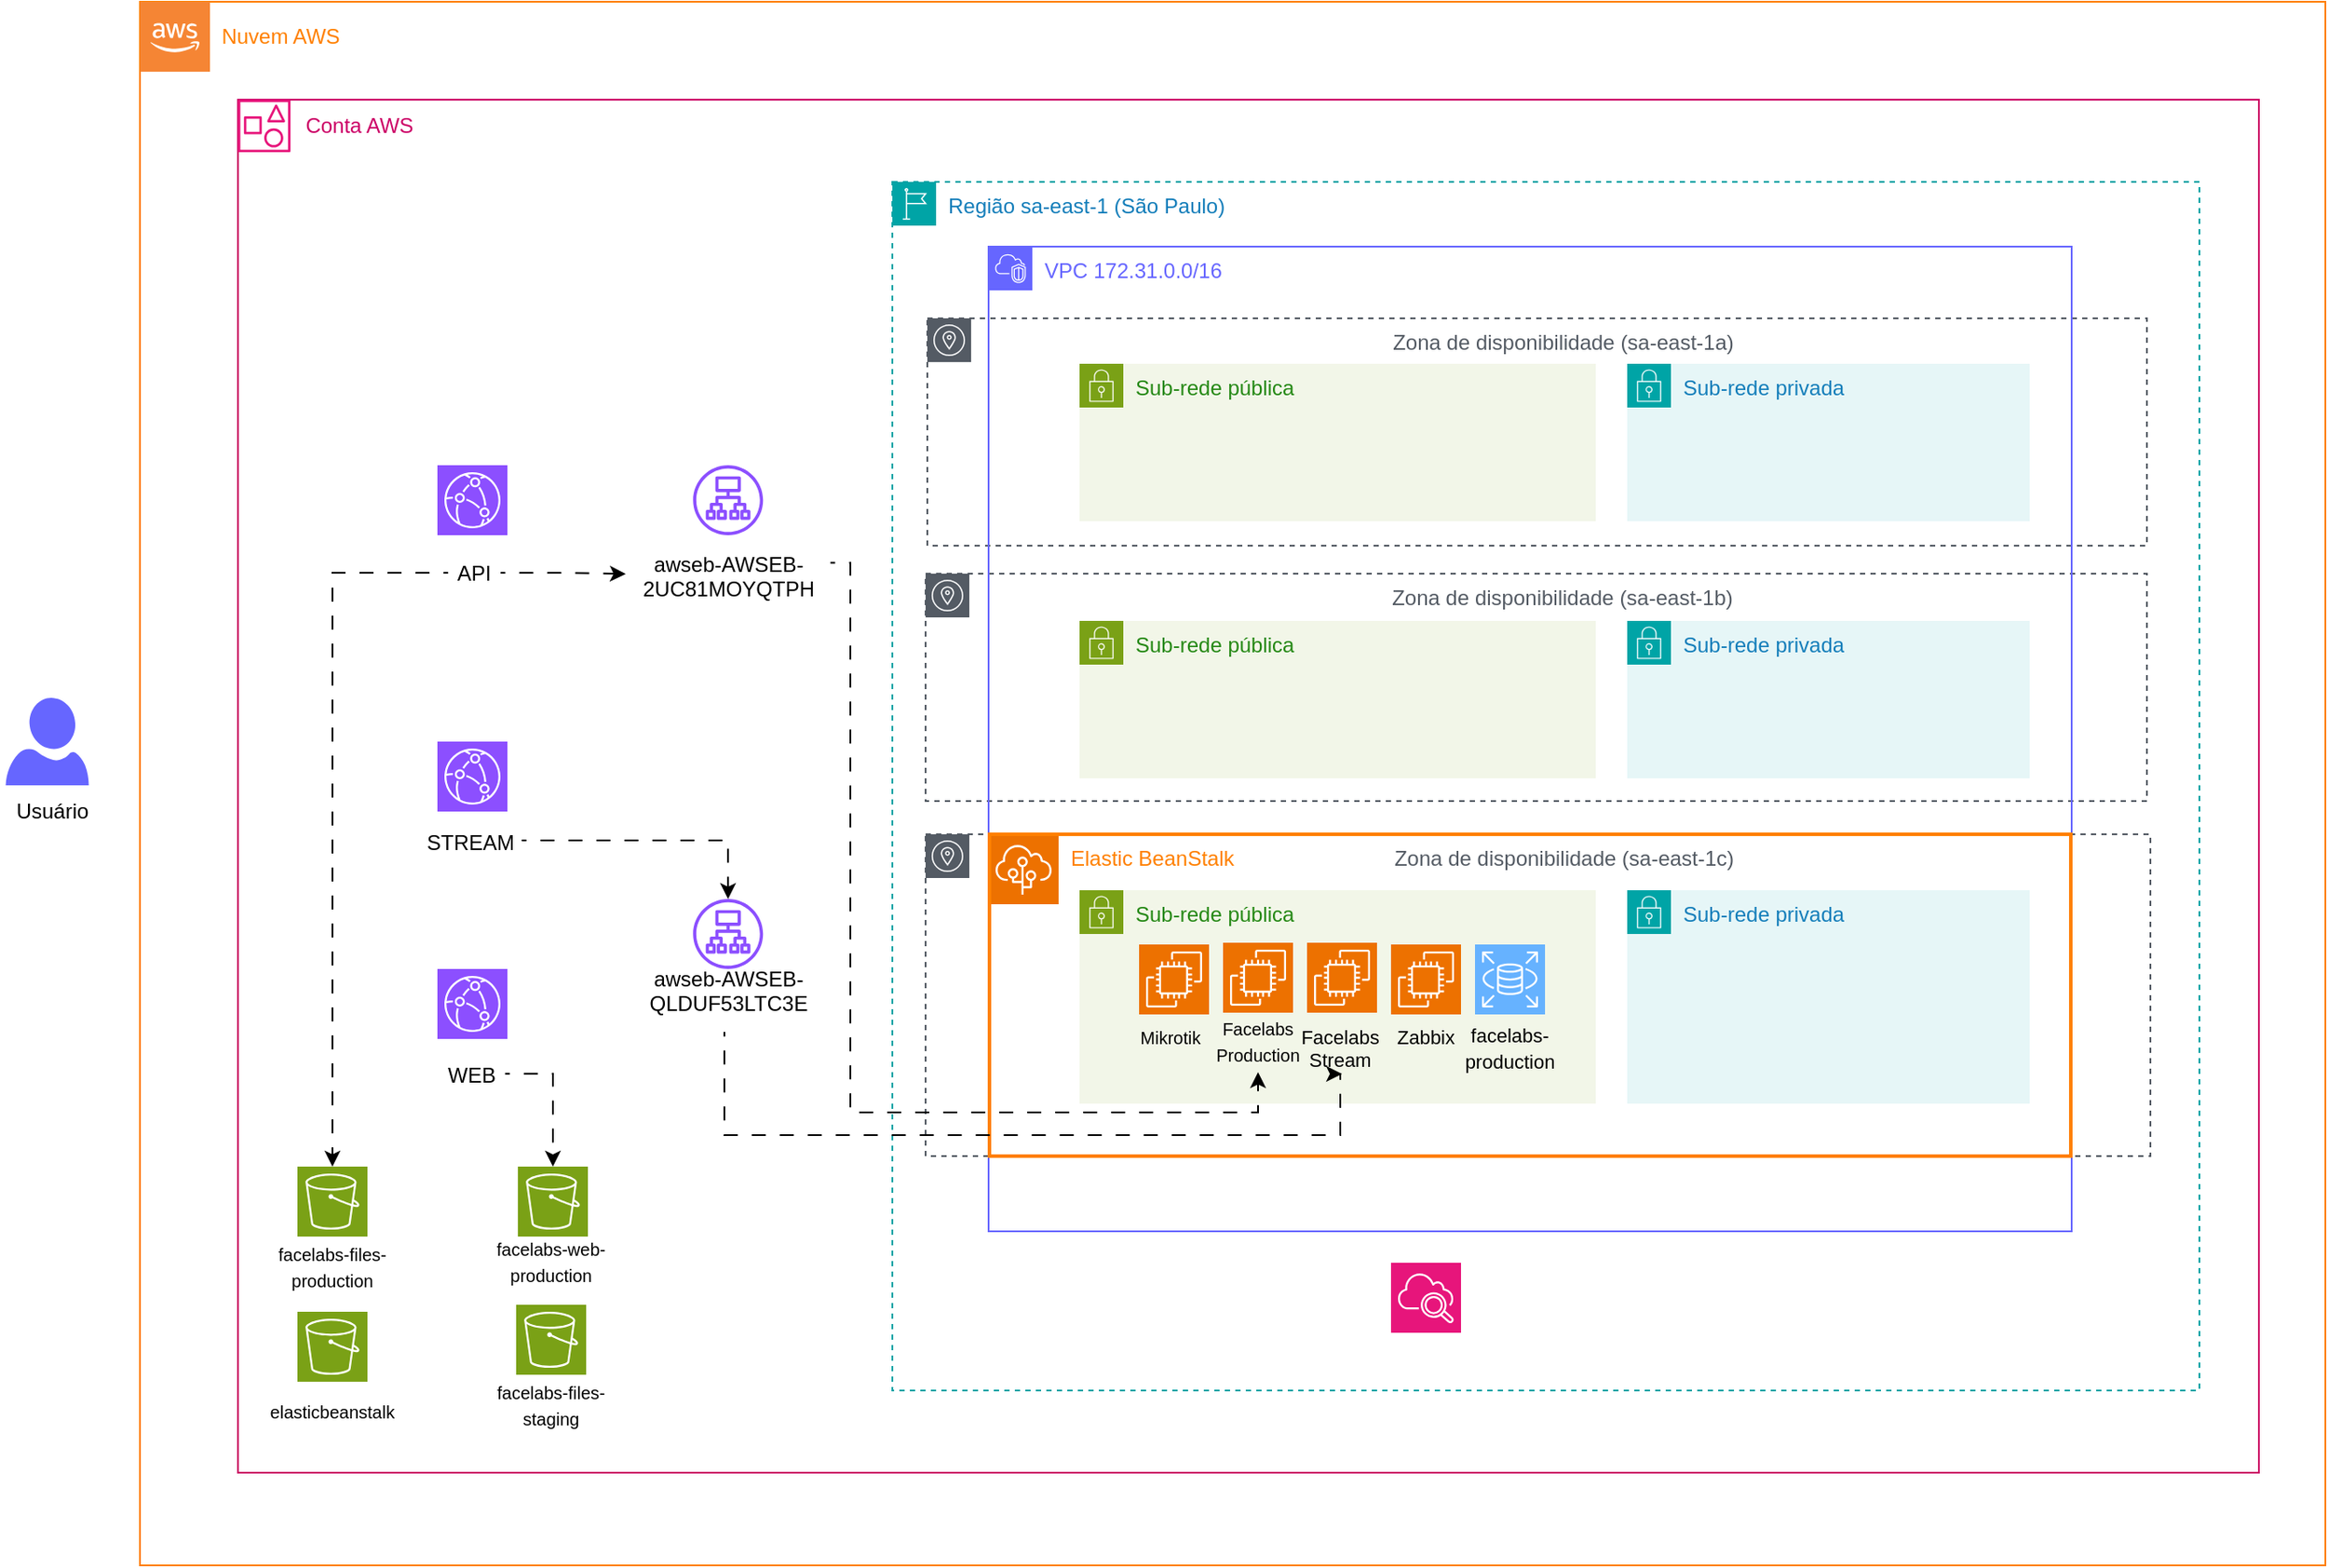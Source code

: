 <mxfile version="24.6.4" type="github">
  <diagram name="Página-1" id="gXSekL606V-6FzGcRwmA">
    <mxGraphModel dx="2138" dy="492" grid="0" gridSize="10" guides="1" tooltips="1" connect="1" arrows="1" fold="1" page="0" pageScale="1" pageWidth="827" pageHeight="1169" math="0" shadow="0">
      <root>
        <mxCell id="0" />
        <mxCell id="1" parent="0" />
        <mxCell id="Dx4xEf_XMYI6rqRvy_fV-3" value="" style="rounded=0;whiteSpace=wrap;html=1;fillColor=none;strokeColor=#FF8000;" parent="1" vertex="1">
          <mxGeometry x="-77" y="798" width="1249" height="894" as="geometry" />
        </mxCell>
        <mxCell id="Dx4xEf_XMYI6rqRvy_fV-6" value="" style="rounded=0;whiteSpace=wrap;html=1;fillColor=none;strokeColor=#CC0066;" parent="1" vertex="1">
          <mxGeometry x="-21" y="854" width="1155" height="785" as="geometry" />
        </mxCell>
        <mxCell id="Dx4xEf_XMYI6rqRvy_fV-1" value="" style="outlineConnect=0;dashed=0;verticalLabelPosition=bottom;verticalAlign=top;align=center;html=1;shape=mxgraph.aws3.cloud_2;fillColor=#F58534;gradientColor=none;" parent="1" vertex="1">
          <mxGeometry x="-77" y="798" width="40" height="40" as="geometry" />
        </mxCell>
        <mxCell id="Dx4xEf_XMYI6rqRvy_fV-4" value="&lt;font color=&quot;#ff8000&quot;&gt;Nuvem AWS&lt;/font&gt;" style="text;html=1;align=center;verticalAlign=middle;whiteSpace=wrap;rounded=0;" parent="1" vertex="1">
          <mxGeometry x="-51" y="803" width="109" height="30" as="geometry" />
        </mxCell>
        <mxCell id="Dx4xEf_XMYI6rqRvy_fV-5" value="" style="sketch=0;outlineConnect=0;fontColor=#232F3E;gradientColor=none;fillColor=#E7157B;strokeColor=none;dashed=0;verticalLabelPosition=bottom;verticalAlign=top;align=center;html=1;fontSize=12;fontStyle=0;aspect=fixed;pointerEvents=1;shape=mxgraph.aws4.organizations_account2;" parent="1" vertex="1">
          <mxGeometry x="-21" y="854" width="30" height="30" as="geometry" />
        </mxCell>
        <mxCell id="Dx4xEf_XMYI6rqRvy_fV-7" value="&lt;font color=&quot;#cc0066&quot;&gt;Conta AWS&lt;/font&gt;" style="text;html=1;align=center;verticalAlign=middle;whiteSpace=wrap;rounded=0;" parent="1" vertex="1">
          <mxGeometry x="-6" y="854" width="109" height="30" as="geometry" />
        </mxCell>
        <mxCell id="Dx4xEf_XMYI6rqRvy_fV-8" value="Região sa-east-1 (São Paulo)" style="points=[[0,0],[0.25,0],[0.5,0],[0.75,0],[1,0],[1,0.25],[1,0.5],[1,0.75],[1,1],[0.75,1],[0.5,1],[0.25,1],[0,1],[0,0.75],[0,0.5],[0,0.25]];outlineConnect=0;gradientColor=none;html=1;whiteSpace=wrap;fontSize=12;fontStyle=0;container=1;pointerEvents=0;collapsible=0;recursiveResize=0;shape=mxgraph.aws4.group;grIcon=mxgraph.aws4.group_region;strokeColor=#00A4A6;fillColor=none;verticalAlign=top;align=left;spacingLeft=30;fontColor=#147EBA;dashed=1;" parent="1" vertex="1">
          <mxGeometry x="353" y="901" width="747" height="691" as="geometry" />
        </mxCell>
        <mxCell id="Dx4xEf_XMYI6rqRvy_fV-9" value="Zona de disponibilidade (sa-east-1a)" style="sketch=0;outlineConnect=0;gradientColor=none;html=1;whiteSpace=wrap;fontSize=12;fontStyle=0;shape=mxgraph.aws4.group;grIcon=mxgraph.aws4.group_availability_zone;strokeColor=#545B64;fillColor=none;verticalAlign=top;align=center;spacingLeft=30;fontColor=#545B64;dashed=1;" parent="Dx4xEf_XMYI6rqRvy_fV-8" vertex="1">
          <mxGeometry x="20" y="78" width="697" height="130" as="geometry" />
        </mxCell>
        <mxCell id="Dx4xEf_XMYI6rqRvy_fV-10" value="Zona de disponibilidade (sa-east-1b)" style="sketch=0;outlineConnect=0;gradientColor=none;html=1;whiteSpace=wrap;fontSize=12;fontStyle=0;shape=mxgraph.aws4.group;grIcon=mxgraph.aws4.group_availability_zone;strokeColor=#545B64;fillColor=none;verticalAlign=top;align=center;spacingLeft=30;fontColor=#545B64;dashed=1;" parent="Dx4xEf_XMYI6rqRvy_fV-8" vertex="1">
          <mxGeometry x="19" y="224" width="698" height="130" as="geometry" />
        </mxCell>
        <mxCell id="Dx4xEf_XMYI6rqRvy_fV-11" value="Zona de disponibilidade (sa-east-1c)" style="sketch=0;outlineConnect=0;gradientColor=none;html=1;whiteSpace=wrap;fontSize=12;fontStyle=0;shape=mxgraph.aws4.group;grIcon=mxgraph.aws4.group_availability_zone;strokeColor=#545B64;fillColor=none;verticalAlign=top;align=center;spacingLeft=30;fontColor=#545B64;dashed=1;" parent="Dx4xEf_XMYI6rqRvy_fV-8" vertex="1">
          <mxGeometry x="19" y="373" width="700" height="184" as="geometry" />
        </mxCell>
        <mxCell id="Dx4xEf_XMYI6rqRvy_fV-13" value="Sub-rede privada" style="points=[[0,0],[0.25,0],[0.5,0],[0.75,0],[1,0],[1,0.25],[1,0.5],[1,0.75],[1,1],[0.75,1],[0.5,1],[0.25,1],[0,1],[0,0.75],[0,0.5],[0,0.25]];outlineConnect=0;gradientColor=none;html=1;whiteSpace=wrap;fontSize=12;fontStyle=0;container=1;pointerEvents=0;collapsible=0;recursiveResize=0;shape=mxgraph.aws4.group;grIcon=mxgraph.aws4.group_security_group;grStroke=0;strokeColor=#00A4A6;fillColor=#E6F6F7;verticalAlign=top;align=left;spacingLeft=30;fontColor=#147EBA;dashed=0;" parent="Dx4xEf_XMYI6rqRvy_fV-8" vertex="1">
          <mxGeometry x="420" y="104" width="230" height="90" as="geometry" />
        </mxCell>
        <mxCell id="Dx4xEf_XMYI6rqRvy_fV-15" value="Sub-rede privada" style="points=[[0,0],[0.25,0],[0.5,0],[0.75,0],[1,0],[1,0.25],[1,0.5],[1,0.75],[1,1],[0.75,1],[0.5,1],[0.25,1],[0,1],[0,0.75],[0,0.5],[0,0.25]];outlineConnect=0;gradientColor=none;html=1;whiteSpace=wrap;fontSize=12;fontStyle=0;container=1;pointerEvents=0;collapsible=0;recursiveResize=0;shape=mxgraph.aws4.group;grIcon=mxgraph.aws4.group_security_group;grStroke=0;strokeColor=#00A4A6;fillColor=#E6F6F7;verticalAlign=top;align=left;spacingLeft=30;fontColor=#147EBA;dashed=0;" parent="Dx4xEf_XMYI6rqRvy_fV-8" vertex="1">
          <mxGeometry x="420" y="251" width="230" height="90" as="geometry" />
        </mxCell>
        <mxCell id="Dx4xEf_XMYI6rqRvy_fV-16" value="Sub-rede pública" style="points=[[0,0],[0.25,0],[0.5,0],[0.75,0],[1,0],[1,0.25],[1,0.5],[1,0.75],[1,1],[0.75,1],[0.5,1],[0.25,1],[0,1],[0,0.75],[0,0.5],[0,0.25]];outlineConnect=0;gradientColor=none;html=1;whiteSpace=wrap;fontSize=12;fontStyle=0;container=1;pointerEvents=0;collapsible=0;recursiveResize=0;shape=mxgraph.aws4.group;grIcon=mxgraph.aws4.group_security_group;grStroke=0;strokeColor=#7AA116;fillColor=#F2F6E8;verticalAlign=top;align=left;spacingLeft=30;fontColor=#248814;dashed=0;" parent="Dx4xEf_XMYI6rqRvy_fV-8" vertex="1">
          <mxGeometry x="107" y="405" width="295" height="122" as="geometry" />
        </mxCell>
        <mxCell id="Dx4xEf_XMYI6rqRvy_fV-42" value="&lt;span style=&quot;font-size: 11px;&quot;&gt;Zabbix&lt;/span&gt;" style="text;html=1;align=center;verticalAlign=middle;whiteSpace=wrap;rounded=0;" parent="Dx4xEf_XMYI6rqRvy_fV-16" vertex="1">
          <mxGeometry x="176" y="77" width="44" height="14" as="geometry" />
        </mxCell>
        <mxCell id="Dx4xEf_XMYI6rqRvy_fV-19" value="" style="sketch=0;points=[[0,0,0],[0.25,0,0],[0.5,0,0],[0.75,0,0],[1,0,0],[0,1,0],[0.25,1,0],[0.5,1,0],[0.75,1,0],[1,1,0],[0,0.25,0],[0,0.5,0],[0,0.75,0],[1,0.25,0],[1,0.5,0],[1,0.75,0]];outlineConnect=0;fontColor=#232F3E;fillColor=#ED7100;strokeColor=#ffffff;dashed=0;verticalLabelPosition=bottom;verticalAlign=top;align=center;html=1;fontSize=12;fontStyle=0;aspect=fixed;shape=mxgraph.aws4.resourceIcon;resIcon=mxgraph.aws4.ec2;" parent="Dx4xEf_XMYI6rqRvy_fV-16" vertex="1">
          <mxGeometry x="82" y="30" width="40" height="40" as="geometry" />
        </mxCell>
        <mxCell id="Dx4xEf_XMYI6rqRvy_fV-20" value="" style="sketch=0;points=[[0,0,0],[0.25,0,0],[0.5,0,0],[0.75,0,0],[1,0,0],[0,1,0],[0.25,1,0],[0.5,1,0],[0.75,1,0],[1,1,0],[0,0.25,0],[0,0.5,0],[0,0.75,0],[1,0.25,0],[1,0.5,0],[1,0.75,0]];outlineConnect=0;fontColor=#232F3E;fillColor=#ED7100;strokeColor=#ffffff;dashed=0;verticalLabelPosition=bottom;verticalAlign=top;align=center;html=1;fontSize=12;fontStyle=0;aspect=fixed;shape=mxgraph.aws4.resourceIcon;resIcon=mxgraph.aws4.ec2;" parent="Dx4xEf_XMYI6rqRvy_fV-16" vertex="1">
          <mxGeometry x="130" y="30" width="40" height="40" as="geometry" />
        </mxCell>
        <mxCell id="Dx4xEf_XMYI6rqRvy_fV-24" value="&lt;font style=&quot;font-size: 10px;&quot;&gt;Mikrotik&lt;/font&gt;" style="text;html=1;align=center;verticalAlign=middle;whiteSpace=wrap;rounded=0;" parent="Dx4xEf_XMYI6rqRvy_fV-16" vertex="1">
          <mxGeometry x="30" y="77" width="44" height="14" as="geometry" />
        </mxCell>
        <mxCell id="Dx4xEf_XMYI6rqRvy_fV-17" value="Sub-rede privada" style="points=[[0,0],[0.25,0],[0.5,0],[0.75,0],[1,0],[1,0.25],[1,0.5],[1,0.75],[1,1],[0.75,1],[0.5,1],[0.25,1],[0,1],[0,0.75],[0,0.5],[0,0.25]];outlineConnect=0;gradientColor=none;html=1;whiteSpace=wrap;fontSize=12;fontStyle=0;container=1;pointerEvents=0;collapsible=0;recursiveResize=0;shape=mxgraph.aws4.group;grIcon=mxgraph.aws4.group_security_group;grStroke=0;strokeColor=#00A4A6;fillColor=#E6F6F7;verticalAlign=top;align=left;spacingLeft=30;fontColor=#147EBA;dashed=0;" parent="Dx4xEf_XMYI6rqRvy_fV-8" vertex="1">
          <mxGeometry x="420" y="405" width="230" height="122" as="geometry" />
        </mxCell>
        <mxCell id="Dx4xEf_XMYI6rqRvy_fV-18" value="" style="sketch=0;points=[[0,0,0],[0.25,0,0],[0.5,0,0],[0.75,0,0],[1,0,0],[0,1,0],[0.25,1,0],[0.5,1,0],[0.75,1,0],[1,1,0],[0,0.25,0],[0,0.5,0],[0,0.75,0],[1,0.25,0],[1,0.5,0],[1,0.75,0]];outlineConnect=0;fontColor=#232F3E;fillColor=#ED7100;strokeColor=#ffffff;dashed=0;verticalLabelPosition=bottom;verticalAlign=top;align=center;html=1;fontSize=12;fontStyle=0;aspect=fixed;shape=mxgraph.aws4.resourceIcon;resIcon=mxgraph.aws4.ec2;" parent="Dx4xEf_XMYI6rqRvy_fV-8" vertex="1">
          <mxGeometry x="141" y="436" width="40" height="40" as="geometry" />
        </mxCell>
        <mxCell id="Dx4xEf_XMYI6rqRvy_fV-21" value="" style="sketch=0;points=[[0,0,0],[0.25,0,0],[0.5,0,0],[0.75,0,0],[1,0,0],[0,1,0],[0.25,1,0],[0.5,1,0],[0.75,1,0],[1,1,0],[0,0.25,0],[0,0.5,0],[0,0.75,0],[1,0.25,0],[1,0.5,0],[1,0.75,0]];outlineConnect=0;fontColor=#232F3E;fillColor=#ED7100;strokeColor=#ffffff;dashed=0;verticalLabelPosition=bottom;verticalAlign=top;align=center;html=1;fontSize=12;fontStyle=0;aspect=fixed;shape=mxgraph.aws4.resourceIcon;resIcon=mxgraph.aws4.ec2;" parent="Dx4xEf_XMYI6rqRvy_fV-8" vertex="1">
          <mxGeometry x="285" y="436" width="40" height="40" as="geometry" />
        </mxCell>
        <mxCell id="Dx4xEf_XMYI6rqRvy_fV-41" value="&lt;font style=&quot;font-size: 11px;&quot;&gt;Facelabs&lt;/font&gt;&lt;div style=&quot;font-size: 11px;&quot;&gt;&lt;font style=&quot;font-size: 11px;&quot;&gt;Stream&lt;/font&gt;&lt;/div&gt;" style="text;html=1;align=center;verticalAlign=middle;whiteSpace=wrap;rounded=0;" parent="Dx4xEf_XMYI6rqRvy_fV-8" vertex="1">
          <mxGeometry x="234" y="488" width="44" height="14" as="geometry" />
        </mxCell>
        <mxCell id="Dx4xEf_XMYI6rqRvy_fV-44" value="&lt;font color=&quot;#6666ff&quot;&gt;VPC 172.31.0.0/16&lt;/font&gt;" style="points=[[0,0],[0.25,0],[0.5,0],[0.75,0],[1,0],[1,0.25],[1,0.5],[1,0.75],[1,1],[0.75,1],[0.5,1],[0.25,1],[0,1],[0,0.75],[0,0.5],[0,0.25]];outlineConnect=0;gradientColor=none;html=1;whiteSpace=wrap;fontSize=12;fontStyle=0;container=1;pointerEvents=0;collapsible=0;recursiveResize=0;shape=mxgraph.aws4.group;grIcon=mxgraph.aws4.group_vpc2;strokeColor=#6666FF;fillColor=none;verticalAlign=top;align=left;spacingLeft=30;fontColor=#AAB7B8;dashed=0;" parent="Dx4xEf_XMYI6rqRvy_fV-8" vertex="1">
          <mxGeometry x="55" y="37" width="619" height="563" as="geometry" />
        </mxCell>
        <mxCell id="Dx4xEf_XMYI6rqRvy_fV-14" value="Sub-rede pública" style="points=[[0,0],[0.25,0],[0.5,0],[0.75,0],[1,0],[1,0.25],[1,0.5],[1,0.75],[1,1],[0.75,1],[0.5,1],[0.25,1],[0,1],[0,0.75],[0,0.5],[0,0.25]];outlineConnect=0;gradientColor=none;html=1;whiteSpace=wrap;fontSize=12;fontStyle=0;container=1;pointerEvents=0;collapsible=0;recursiveResize=0;shape=mxgraph.aws4.group;grIcon=mxgraph.aws4.group_security_group;grStroke=0;strokeColor=#7AA116;fillColor=#F2F6E8;verticalAlign=top;align=left;spacingLeft=30;fontColor=#248814;dashed=0;" parent="Dx4xEf_XMYI6rqRvy_fV-44" vertex="1">
          <mxGeometry x="52" y="214" width="295" height="90" as="geometry" />
        </mxCell>
        <mxCell id="Dx4xEf_XMYI6rqRvy_fV-12" value="Sub-rede pública" style="points=[[0,0],[0.25,0],[0.5,0],[0.75,0],[1,0],[1,0.25],[1,0.5],[1,0.75],[1,1],[0.75,1],[0.5,1],[0.25,1],[0,1],[0,0.75],[0,0.5],[0,0.25]];outlineConnect=0;gradientColor=none;html=1;whiteSpace=wrap;fontSize=12;fontStyle=0;container=1;pointerEvents=0;collapsible=0;recursiveResize=0;shape=mxgraph.aws4.group;grIcon=mxgraph.aws4.group_security_group;grStroke=0;strokeColor=#7AA116;fillColor=#F2F6E8;verticalAlign=top;align=left;spacingLeft=30;fontColor=#248814;dashed=0;" parent="Dx4xEf_XMYI6rqRvy_fV-44" vertex="1">
          <mxGeometry x="52" y="67" width="295" height="90" as="geometry" />
        </mxCell>
        <mxCell id="NzC5DU63O_x284sXSKjy-30" value="" style="sketch=0;points=[[0,0,0],[0.25,0,0],[0.5,0,0],[0.75,0,0],[1,0,0],[0,1,0],[0.25,1,0],[0.5,1,0],[0.75,1,0],[1,1,0],[0,0.25,0],[0,0.5,0],[0,0.75,0],[1,0.25,0],[1,0.5,0],[1,0.75,0]];outlineConnect=0;fontColor=#232F3E;fillColor=#66B2FF;strokeColor=#ffffff;dashed=0;verticalLabelPosition=bottom;verticalAlign=top;align=center;html=1;fontSize=12;fontStyle=0;aspect=fixed;shape=mxgraph.aws4.resourceIcon;resIcon=mxgraph.aws4.rds;" vertex="1" parent="Dx4xEf_XMYI6rqRvy_fV-44">
          <mxGeometry x="278" y="399" width="40" height="40" as="geometry" />
        </mxCell>
        <mxCell id="NzC5DU63O_x284sXSKjy-31" value="&lt;span style=&quot;font-size: 11px;&quot;&gt;facelabs-production&lt;/span&gt;" style="text;html=1;align=center;verticalAlign=middle;whiteSpace=wrap;rounded=0;" vertex="1" parent="Dx4xEf_XMYI6rqRvy_fV-44">
          <mxGeometry x="276" y="451" width="44" height="14" as="geometry" />
        </mxCell>
        <mxCell id="NzC5DU63O_x284sXSKjy-37" value="" style="sketch=0;points=[[0,0,0],[0.25,0,0],[0.5,0,0],[0.75,0,0],[1,0,0],[0,1,0],[0.25,1,0],[0.5,1,0],[0.75,1,0],[1,1,0],[0,0.25,0],[0,0.5,0],[0,0.75,0],[1,0.25,0],[1,0.5,0],[1,0.75,0]];outlineConnect=0;fontColor=#232F3E;fillColor=#ED7100;strokeColor=#ffffff;dashed=0;verticalLabelPosition=bottom;verticalAlign=top;align=center;html=1;fontSize=12;fontStyle=0;aspect=fixed;shape=mxgraph.aws4.resourceIcon;resIcon=mxgraph.aws4.elastic_beanstalk;" vertex="1" parent="Dx4xEf_XMYI6rqRvy_fV-44">
          <mxGeometry y="336" width="40" height="40" as="geometry" />
        </mxCell>
        <mxCell id="NzC5DU63O_x284sXSKjy-48" value="" style="rounded=0;whiteSpace=wrap;html=1;strokeColor=#FF8000;fillColor=none;strokeWidth=2;" vertex="1" parent="Dx4xEf_XMYI6rqRvy_fV-44">
          <mxGeometry x="0.5" y="336" width="618" height="184" as="geometry" />
        </mxCell>
        <UserObject label="&lt;font color=&quot;#ff8000&quot;&gt;Elastic BeanStalk&lt;/font&gt;" id="NzC5DU63O_x284sXSKjy-49">
          <mxCell style="text;whiteSpace=wrap;html=1;" vertex="1" parent="Dx4xEf_XMYI6rqRvy_fV-44">
            <mxGeometry x="45" y="336" width="110.54" height="26.17" as="geometry" />
          </mxCell>
        </UserObject>
        <mxCell id="Dx4xEf_XMYI6rqRvy_fV-47" value="" style="sketch=0;points=[[0,0,0],[0.25,0,0],[0.5,0,0],[0.75,0,0],[1,0,0],[0,1,0],[0.25,1,0],[0.5,1,0],[0.75,1,0],[1,1,0],[0,0.25,0],[0,0.5,0],[0,0.75,0],[1,0.25,0],[1,0.5,0],[1,0.75,0]];outlineConnect=0;fontColor=#232F3E;fillColor=#7AA116;strokeColor=#ffffff;dashed=0;verticalLabelPosition=bottom;verticalAlign=top;align=center;html=1;fontSize=12;fontStyle=0;aspect=fixed;shape=mxgraph.aws4.resourceIcon;resIcon=mxgraph.aws4.s3;" parent="Dx4xEf_XMYI6rqRvy_fV-8" vertex="1">
          <mxGeometry x="-215" y="642" width="40" height="40" as="geometry" />
        </mxCell>
        <mxCell id="NzC5DU63O_x284sXSKjy-26" value="&lt;font style=&quot;font-size: 10px;&quot;&gt;facelabs-web-production&lt;/font&gt;" style="text;html=1;align=center;verticalAlign=middle;whiteSpace=wrap;rounded=0;" vertex="1" parent="Dx4xEf_XMYI6rqRvy_fV-8">
          <mxGeometry x="-231" y="610" width="72" height="14" as="geometry" />
        </mxCell>
        <mxCell id="NzC5DU63O_x284sXSKjy-2" value="&lt;font style=&quot;font-size: 10px;&quot;&gt;facelabs-files-staging&lt;/font&gt;" style="text;html=1;align=center;verticalAlign=middle;whiteSpace=wrap;rounded=0;" vertex="1" parent="Dx4xEf_XMYI6rqRvy_fV-8">
          <mxGeometry x="-231" y="692" width="72" height="14" as="geometry" />
        </mxCell>
        <mxCell id="NzC5DU63O_x284sXSKjy-40" value="" style="sketch=0;points=[[0,0,0],[0.25,0,0],[0.5,0,0],[0.75,0,0],[1,0,0],[0,1,0],[0.25,1,0],[0.5,1,0],[0.75,1,0],[1,1,0],[0,0.25,0],[0,0.5,0],[0,0.75,0],[1,0.25,0],[1,0.5,0],[1,0.75,0]];points=[[0,0,0],[0.25,0,0],[0.5,0,0],[0.75,0,0],[1,0,0],[0,1,0],[0.25,1,0],[0.5,1,0],[0.75,1,0],[1,1,0],[0,0.25,0],[0,0.5,0],[0,0.75,0],[1,0.25,0],[1,0.5,0],[1,0.75,0]];outlineConnect=0;fontColor=#232F3E;fillColor=#E7157B;strokeColor=#ffffff;dashed=0;verticalLabelPosition=bottom;verticalAlign=top;align=center;html=1;fontSize=12;fontStyle=0;aspect=fixed;shape=mxgraph.aws4.resourceIcon;resIcon=mxgraph.aws4.cloudwatch_2;" vertex="1" parent="Dx4xEf_XMYI6rqRvy_fV-8">
          <mxGeometry x="285" y="618" width="40" height="40" as="geometry" />
        </mxCell>
        <mxCell id="Dx4xEf_XMYI6rqRvy_fV-40" value="&lt;font style=&quot;font-size: 10px;&quot;&gt;Facelabs&lt;br&gt;Production&lt;/font&gt;" style="text;html=1;align=center;verticalAlign=middle;whiteSpace=wrap;rounded=0;" parent="Dx4xEf_XMYI6rqRvy_fV-8" vertex="1">
          <mxGeometry x="190" y="484" width="38" height="14" as="geometry" />
        </mxCell>
        <mxCell id="Dx4xEf_XMYI6rqRvy_fV-43" value="" style="sketch=0;points=[[0,0,0],[0.25,0,0],[0.5,0,0],[0.75,0,0],[1,0,0],[0,1,0],[0.25,1,0],[0.5,1,0],[0.75,1,0],[1,1,0],[0,0.25,0],[0,0.5,0],[0,0.75,0],[1,0.25,0],[1,0.5,0],[1,0.75,0]];outlineConnect=0;fontColor=#232F3E;fillColor=#7AA116;strokeColor=#ffffff;dashed=0;verticalLabelPosition=bottom;verticalAlign=top;align=center;html=1;fontSize=12;fontStyle=0;aspect=fixed;shape=mxgraph.aws4.resourceIcon;resIcon=mxgraph.aws4.s3;" parent="1" vertex="1">
          <mxGeometry x="13" y="1547" width="40" height="40" as="geometry" />
        </mxCell>
        <mxCell id="Dx4xEf_XMYI6rqRvy_fV-45" value="" style="sketch=0;points=[[0,0,0],[0.25,0,0],[0.5,0,0],[0.75,0,0],[1,0,0],[0,1,0],[0.25,1,0],[0.5,1,0],[0.75,1,0],[1,1,0],[0,0.25,0],[0,0.5,0],[0,0.75,0],[1,0.25,0],[1,0.5,0],[1,0.75,0]];outlineConnect=0;fontColor=#232F3E;fillColor=#7AA116;strokeColor=#ffffff;dashed=0;verticalLabelPosition=bottom;verticalAlign=top;align=center;html=1;fontSize=12;fontStyle=0;aspect=fixed;shape=mxgraph.aws4.resourceIcon;resIcon=mxgraph.aws4.s3;" parent="1" vertex="1">
          <mxGeometry x="139" y="1464" width="40" height="40" as="geometry" />
        </mxCell>
        <mxCell id="NzC5DU63O_x284sXSKjy-25" value="&lt;font style=&quot;font-size: 10px;&quot;&gt;elasticbeanstalk&lt;/font&gt;" style="text;html=1;align=center;verticalAlign=middle;whiteSpace=wrap;rounded=0;" vertex="1" parent="1">
          <mxGeometry x="-3" y="1597" width="72" height="14" as="geometry" />
        </mxCell>
        <mxCell id="NzC5DU63O_x284sXSKjy-33" value="" style="group" vertex="1" connectable="0" parent="1">
          <mxGeometry x="-157" y="1196" width="60" height="80" as="geometry" />
        </mxCell>
        <mxCell id="Dx4xEf_XMYI6rqRvy_fV-22" value="" style="verticalLabelPosition=bottom;html=1;verticalAlign=top;align=center;strokeColor=none;fillColor=#6666FF;shape=mxgraph.azure.user;" parent="NzC5DU63O_x284sXSKjy-33" vertex="1">
          <mxGeometry x="3.25" width="47.5" height="50" as="geometry" />
        </mxCell>
        <mxCell id="Dx4xEf_XMYI6rqRvy_fV-23" value="Usuário" style="text;html=1;align=center;verticalAlign=middle;whiteSpace=wrap;rounded=0;" parent="NzC5DU63O_x284sXSKjy-33" vertex="1">
          <mxGeometry y="50" width="60" height="30" as="geometry" />
        </mxCell>
        <mxCell id="NzC5DU63O_x284sXSKjy-34" value="" style="sketch=0;points=[[0,0,0],[0.25,0,0],[0.5,0,0],[0.75,0,0],[1,0,0],[0,1,0],[0.25,1,0],[0.5,1,0],[0.75,1,0],[1,1,0],[0,0.25,0],[0,0.5,0],[0,0.75,0],[1,0.25,0],[1,0.5,0],[1,0.75,0]];outlineConnect=0;fontColor=#232F3E;fillColor=#8C4FFF;strokeColor=#ffffff;dashed=0;verticalLabelPosition=bottom;verticalAlign=top;align=center;html=1;fontSize=12;fontStyle=0;aspect=fixed;shape=mxgraph.aws4.resourceIcon;resIcon=mxgraph.aws4.cloudfront;" vertex="1" parent="1">
          <mxGeometry x="93" y="1063" width="40" height="40" as="geometry" />
        </mxCell>
        <mxCell id="NzC5DU63O_x284sXSKjy-35" value="" style="sketch=0;points=[[0,0,0],[0.25,0,0],[0.5,0,0],[0.75,0,0],[1,0,0],[0,1,0],[0.25,1,0],[0.5,1,0],[0.75,1,0],[1,1,0],[0,0.25,0],[0,0.5,0],[0,0.75,0],[1,0.25,0],[1,0.5,0],[1,0.75,0]];outlineConnect=0;fontColor=#232F3E;fillColor=#8C4FFF;strokeColor=#ffffff;dashed=0;verticalLabelPosition=bottom;verticalAlign=top;align=center;html=1;fontSize=12;fontStyle=0;aspect=fixed;shape=mxgraph.aws4.resourceIcon;resIcon=mxgraph.aws4.cloudfront;" vertex="1" parent="1">
          <mxGeometry x="93" y="1221" width="40" height="40" as="geometry" />
        </mxCell>
        <mxCell id="NzC5DU63O_x284sXSKjy-36" value="" style="sketch=0;points=[[0,0,0],[0.25,0,0],[0.5,0,0],[0.75,0,0],[1,0,0],[0,1,0],[0.25,1,0],[0.5,1,0],[0.75,1,0],[1,1,0],[0,0.25,0],[0,0.5,0],[0,0.75,0],[1,0.25,0],[1,0.5,0],[1,0.75,0]];outlineConnect=0;fontColor=#232F3E;fillColor=#8C4FFF;strokeColor=#ffffff;dashed=0;verticalLabelPosition=bottom;verticalAlign=top;align=center;html=1;fontSize=12;fontStyle=0;aspect=fixed;shape=mxgraph.aws4.resourceIcon;resIcon=mxgraph.aws4.cloudfront;" vertex="1" parent="1">
          <mxGeometry x="93" y="1351" width="40" height="40" as="geometry" />
        </mxCell>
        <mxCell id="NzC5DU63O_x284sXSKjy-38" value="" style="sketch=0;outlineConnect=0;fontColor=#232F3E;gradientColor=none;fillColor=#8C4FFF;strokeColor=none;dashed=0;verticalLabelPosition=bottom;verticalAlign=top;align=center;html=1;fontSize=12;fontStyle=0;aspect=fixed;pointerEvents=1;shape=mxgraph.aws4.application_load_balancer;" vertex="1" parent="1">
          <mxGeometry x="239.11" y="1311" width="40" height="40" as="geometry" />
        </mxCell>
        <mxCell id="NzC5DU63O_x284sXSKjy-39" value="" style="sketch=0;outlineConnect=0;fontColor=#232F3E;gradientColor=none;fillColor=#8C4FFF;strokeColor=none;dashed=0;verticalLabelPosition=bottom;verticalAlign=top;align=center;html=1;fontSize=12;fontStyle=0;aspect=fixed;pointerEvents=1;shape=mxgraph.aws4.application_load_balancer;" vertex="1" parent="1">
          <mxGeometry x="239.12" y="1063" width="40" height="40" as="geometry" />
        </mxCell>
        <mxCell id="NzC5DU63O_x284sXSKjy-53" style="edgeStyle=orthogonalEdgeStyle;rounded=0;orthogonalLoop=1;jettySize=auto;html=1;flowAnimation=1;" edge="1" parent="1" source="NzC5DU63O_x284sXSKjy-41" target="Dx4xEf_XMYI6rqRvy_fV-46">
          <mxGeometry relative="1" as="geometry" />
        </mxCell>
        <mxCell id="NzC5DU63O_x284sXSKjy-62" style="edgeStyle=orthogonalEdgeStyle;rounded=0;orthogonalLoop=1;jettySize=auto;html=1;entryX=0;entryY=0.75;entryDx=0;entryDy=0;flowAnimation=1;" edge="1" parent="1" source="NzC5DU63O_x284sXSKjy-41" target="NzC5DU63O_x284sXSKjy-51">
          <mxGeometry relative="1" as="geometry" />
        </mxCell>
        <UserObject label="&amp;nbsp;API" id="NzC5DU63O_x284sXSKjy-41">
          <mxCell style="text;whiteSpace=wrap;html=1;" vertex="1" parent="1">
            <mxGeometry x="99.11" y="1111" width="30" height="27" as="geometry" />
          </mxCell>
        </UserObject>
        <mxCell id="NzC5DU63O_x284sXSKjy-55" style="edgeStyle=orthogonalEdgeStyle;rounded=0;orthogonalLoop=1;jettySize=auto;html=1;flowAnimation=1;" edge="1" parent="1" source="NzC5DU63O_x284sXSKjy-46" target="NzC5DU63O_x284sXSKjy-38">
          <mxGeometry relative="1" as="geometry" />
        </mxCell>
        <UserObject label="STREAM" id="NzC5DU63O_x284sXSKjy-46">
          <mxCell style="text;whiteSpace=wrap;html=1;" vertex="1" parent="1">
            <mxGeometry x="84.81" y="1264.86" width="56.38" height="25.14" as="geometry" />
          </mxCell>
        </UserObject>
        <UserObject label="WEB" id="NzC5DU63O_x284sXSKjy-47">
          <mxCell style="text;whiteSpace=wrap;html=1;" vertex="1" parent="1">
            <mxGeometry x="96.53" y="1397.83" width="35.16" height="26.17" as="geometry" />
          </mxCell>
        </UserObject>
        <mxCell id="NzC5DU63O_x284sXSKjy-50" style="edgeStyle=orthogonalEdgeStyle;rounded=0;orthogonalLoop=1;jettySize=auto;html=1;entryX=0.5;entryY=0;entryDx=0;entryDy=0;entryPerimeter=0;flowAnimation=1;" edge="1" parent="1" source="NzC5DU63O_x284sXSKjy-47" target="Dx4xEf_XMYI6rqRvy_fV-45">
          <mxGeometry relative="1" as="geometry" />
        </mxCell>
        <mxCell id="NzC5DU63O_x284sXSKjy-63" style="edgeStyle=orthogonalEdgeStyle;rounded=0;orthogonalLoop=1;jettySize=auto;html=1;flowAnimation=1;" edge="1" parent="1" source="NzC5DU63O_x284sXSKjy-51">
          <mxGeometry relative="1" as="geometry">
            <mxPoint x="562" y="1410" as="targetPoint" />
            <Array as="points">
              <mxPoint x="329" y="1119" />
              <mxPoint x="329" y="1433" />
              <mxPoint x="562" y="1433" />
            </Array>
          </mxGeometry>
        </mxCell>
        <UserObject label="awseb-AWSEB-&lt;br&gt;2UC81MOYQTPH" id="NzC5DU63O_x284sXSKjy-51">
          <mxCell style="text;whiteSpace=wrap;html=1;align=center;" vertex="1" parent="1">
            <mxGeometry x="200.62" y="1106" width="117" height="25.56" as="geometry" />
          </mxCell>
        </UserObject>
        <mxCell id="NzC5DU63O_x284sXSKjy-1" value="&lt;font style=&quot;font-size: 10px;&quot;&gt;facelabs-files-production&lt;/font&gt;" style="text;html=1;align=center;verticalAlign=middle;whiteSpace=wrap;rounded=0;" vertex="1" parent="1">
          <mxGeometry x="-3" y="1514" width="72" height="14" as="geometry" />
        </mxCell>
        <mxCell id="Dx4xEf_XMYI6rqRvy_fV-46" value="" style="sketch=0;points=[[0,0,0],[0.25,0,0],[0.5,0,0],[0.75,0,0],[1,0,0],[0,1,0],[0.25,1,0],[0.5,1,0],[0.75,1,0],[1,1,0],[0,0.25,0],[0,0.5,0],[0,0.75,0],[1,0.25,0],[1,0.5,0],[1,0.75,0]];outlineConnect=0;fontColor=#232F3E;fillColor=#7AA116;strokeColor=#ffffff;dashed=0;verticalLabelPosition=bottom;verticalAlign=top;align=center;html=1;fontSize=12;fontStyle=0;aspect=fixed;shape=mxgraph.aws4.resourceIcon;resIcon=mxgraph.aws4.s3;" parent="1" vertex="1">
          <mxGeometry x="13" y="1464" width="40" height="40" as="geometry" />
        </mxCell>
        <mxCell id="NzC5DU63O_x284sXSKjy-59" style="edgeStyle=orthogonalEdgeStyle;rounded=0;orthogonalLoop=1;jettySize=auto;html=1;flowAnimation=1;" edge="1" parent="1">
          <mxGeometry relative="1" as="geometry">
            <mxPoint x="257" y="1387" as="sourcePoint" />
            <mxPoint x="610" y="1411" as="targetPoint" />
            <Array as="points">
              <mxPoint x="257" y="1446" />
              <mxPoint x="609" y="1446" />
              <mxPoint x="609" y="1411" />
            </Array>
          </mxGeometry>
        </mxCell>
        <UserObject label="awseb-AWSEB-&lt;br&gt;QLDUF53LTC3E" id="NzC5DU63O_x284sXSKjy-58">
          <mxCell style="text;whiteSpace=wrap;html=1;align=center;" vertex="1" parent="1">
            <mxGeometry x="168.83" y="1343" width="180.57" height="26.03" as="geometry" />
          </mxCell>
        </UserObject>
      </root>
    </mxGraphModel>
  </diagram>
</mxfile>
